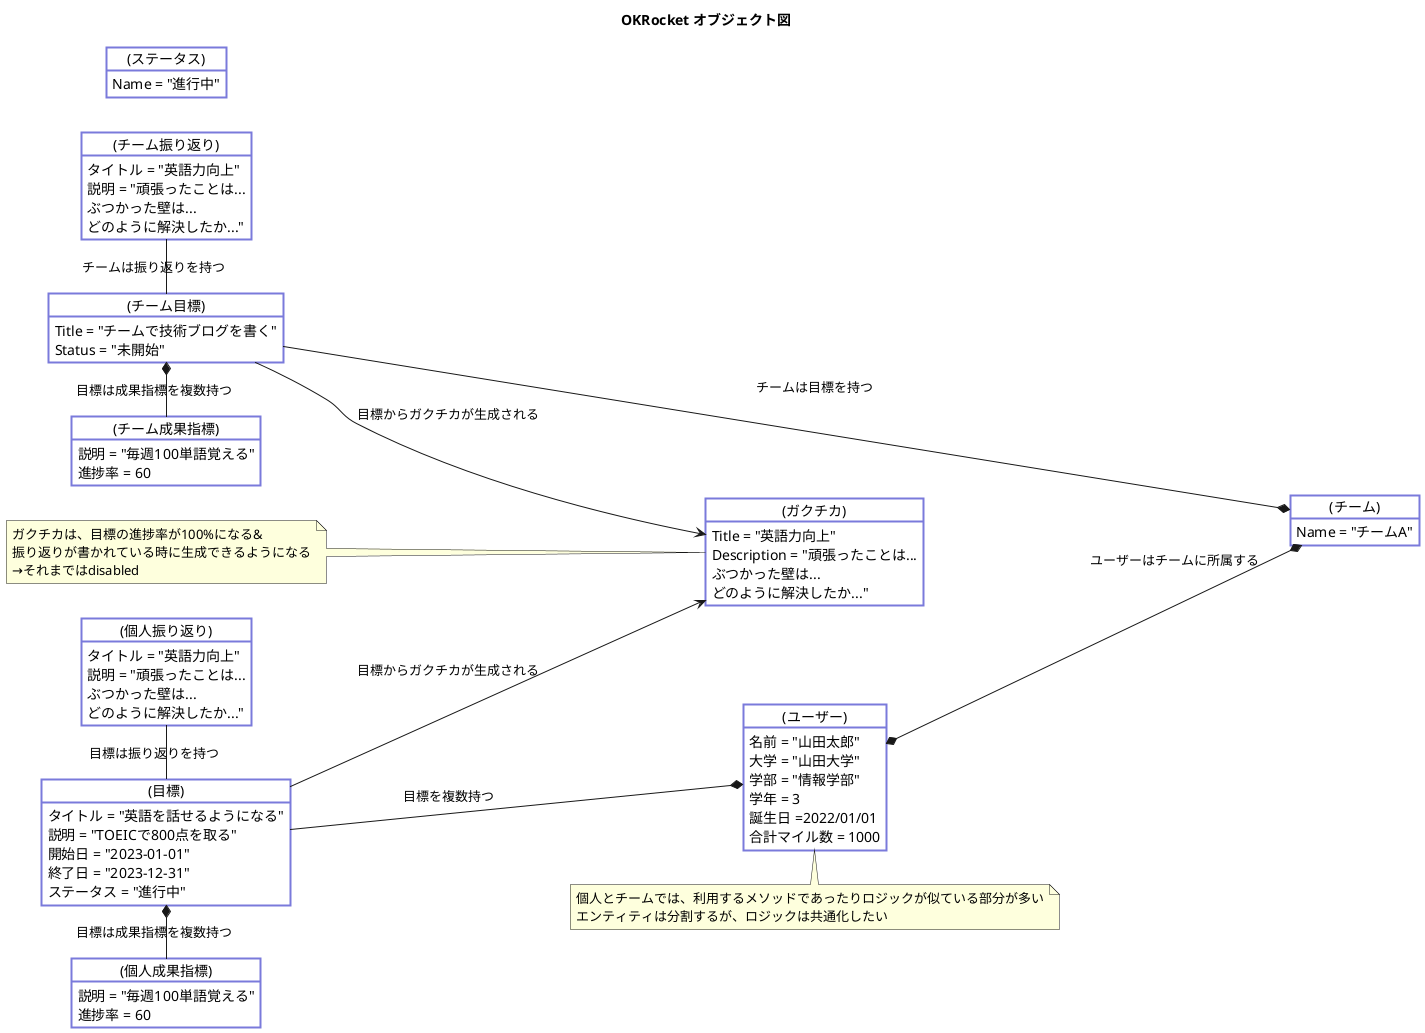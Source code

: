 @startuml
title OKRocket オブジェクト図

left to right direction

skinparam object {
  BackgroundColor #ffffff
  BorderColor #7a7adb
  FontColor #000000
  BorderThickness 2
}

object "(ユーザー)" as User {
  名前 = "山田太郎"
  大学 = "山田大学"
  学部 = "情報学部"
  学年 = 3
  誕生日 =2022/01/01
  合計マイル数 = 1000
}

object "(目標)" as Objective {
  タイトル = "英語を話せるようになる"
  説明 = "TOEICで800点を取る"
  開始日 = "2023-01-01"
  終了日 = "2023-12-31"
  ステータス = "進行中"
}

object "(個人成果指標)" as KeyResult {
  説明 = "毎週100単語覚える"
  進捗率 = 60
}

object "(チーム成果指標)" as TeamKeyResult {
  説明 = "毎週100単語覚える"
  進捗率 = 60
}

object "(個人振り返り)" as Reflection {
  タイトル = "英語力向上"
  説明 = "頑張ったことは...\nぶつかった壁は...\nどのように解決したか..."
}
object "(チーム振り返り)" as TeamReflection {
  タイトル = "英語力向上"
  説明 = "頑張ったことは...\nぶつかった壁は...\nどのように解決したか..."
}

object "(ガクチカ)" as Gakutika {
  Title = "英語力向上"
  Description = "頑張ったことは...\nぶつかった壁は...\nどのように解決したか..."
}
note left of Gakutika
  ガクチカは、目標の進捗率が100%になる&
  振り返りが書かれている時に生成できるようになる
  →それまではdisabled
end note


object "(チーム)" as Team {
  Name = "チームA"
}

object "(チーム目標)" as TeamObjective {
  Title = "チームで技術ブログを書く"
  Status = "未開始"
}

object "(ステータス)" as Status {
  Name = "進行中"
}

User *-up- Objective : "目標を複数持つ"
Objective *- KeyResult : "目標は成果指標を複数持つ"
Objective -left- Reflection : "目標は振り返りを持つ"

Objective --> Gakutika : "目標からガクチカが生成される"
TeamObjective --> Gakutika : "目標からガクチカが生成される"

User *--* Team : "ユーザーはチームに所属する"
TeamObjective *-  TeamKeyResult : "目標は成果指標を複数持つ"
TeamObjective -* Team : "チームは目標を持つ"
TeamObjective -left- TeamReflection : "チームは振り返りを持つ"


note bottom of User
  個人とチームでは、利用するメソッドであったりロジックが似ている部分が多い
  エンティティは分割するが、ロジックは共通化したい
end note


@enduml
